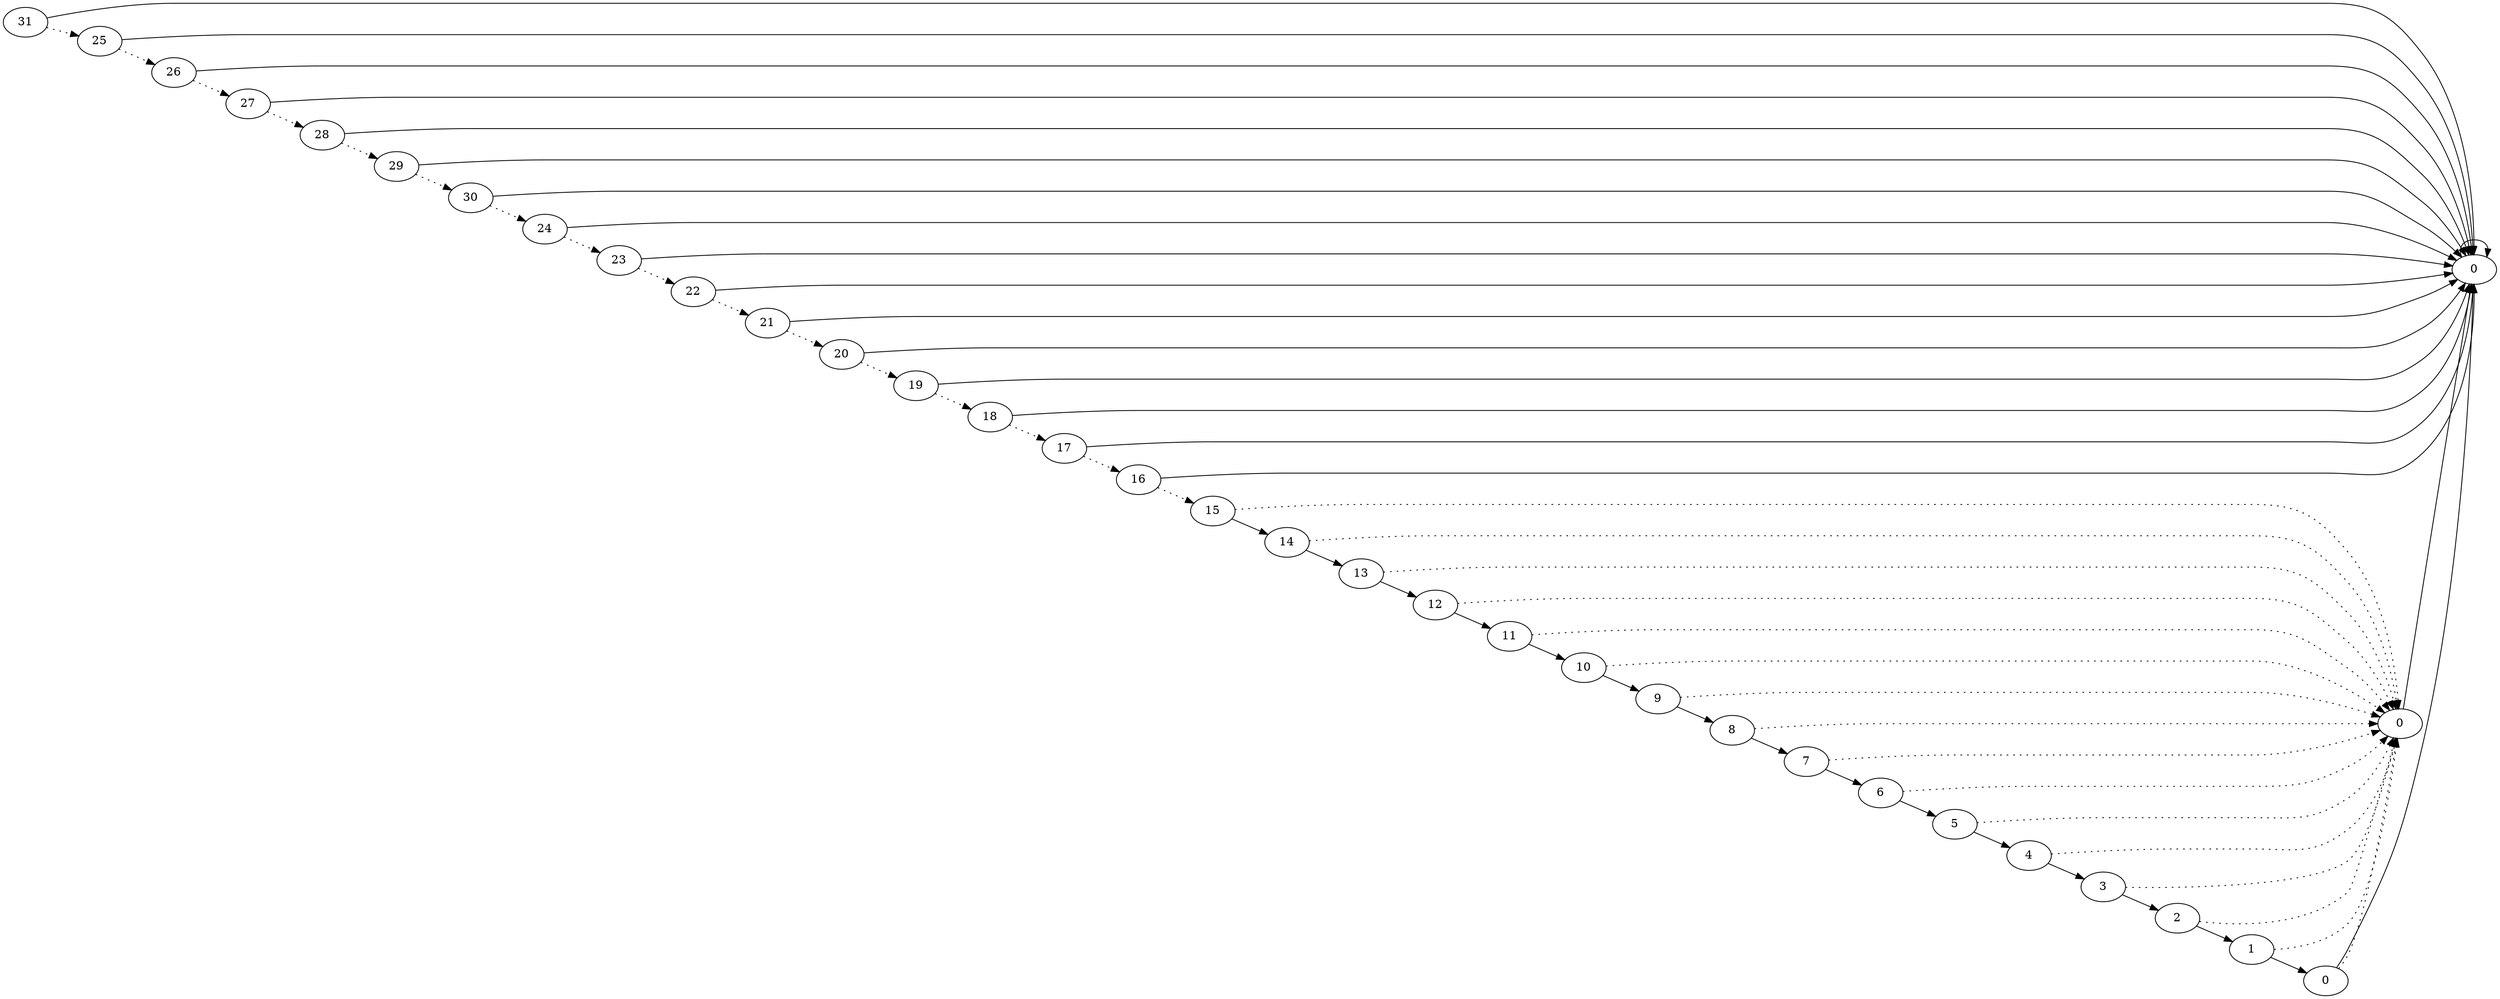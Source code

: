 strict digraph take {
rankdir="LR";
0 [label="0"]
0 -> 0 [style=dotted];
0 -> 0 [style=filled];
1 [label="0"]
1 -> 0 [style=dotted];
1 -> 0 [style=filled];
2 [label="0"]
2 -> 1 [style=dotted];
2 -> 0 [style=filled];
3 [label="1"]
3 -> 1 [style=dotted];
3 -> 2 [style=filled];
4 [label="2"]
4 -> 1 [style=dotted];
4 -> 3 [style=filled];
5 [label="3"]
5 -> 1 [style=dotted];
5 -> 4 [style=filled];
6 [label="4"]
6 -> 1 [style=dotted];
6 -> 5 [style=filled];
7 [label="5"]
7 -> 1 [style=dotted];
7 -> 6 [style=filled];
8 [label="6"]
8 -> 1 [style=dotted];
8 -> 7 [style=filled];
9 [label="7"]
9 -> 1 [style=dotted];
9 -> 8 [style=filled];
10 [label="8"]
10 -> 1 [style=dotted];
10 -> 9 [style=filled];
11 [label="9"]
11 -> 1 [style=dotted];
11 -> 10 [style=filled];
12 [label="10"]
12 -> 1 [style=dotted];
12 -> 11 [style=filled];
13 [label="11"]
13 -> 1 [style=dotted];
13 -> 12 [style=filled];
14 [label="12"]
14 -> 1 [style=dotted];
14 -> 13 [style=filled];
15 [label="13"]
15 -> 1 [style=dotted];
15 -> 14 [style=filled];
16 [label="14"]
16 -> 1 [style=dotted];
16 -> 15 [style=filled];
17 [label="15"]
17 -> 1 [style=dotted];
17 -> 16 [style=filled];
18 [label="16"]
18 -> 17 [style=dotted];
18 -> 0 [style=filled];
19 [label="17"]
19 -> 18 [style=dotted];
19 -> 0 [style=filled];
20 [label="18"]
20 -> 19 [style=dotted];
20 -> 0 [style=filled];
21 [label="19"]
21 -> 20 [style=dotted];
21 -> 0 [style=filled];
22 [label="20"]
22 -> 21 [style=dotted];
22 -> 0 [style=filled];
23 [label="21"]
23 -> 22 [style=dotted];
23 -> 0 [style=filled];
24 [label="22"]
24 -> 23 [style=dotted];
24 -> 0 [style=filled];
25 [label="23"]
25 -> 24 [style=dotted];
25 -> 0 [style=filled];
26 [label="24"]
26 -> 25 [style=dotted];
26 -> 0 [style=filled];
27 [label="30"]
27 -> 26 [style=dotted];
27 -> 0 [style=filled];
28 [label="29"]
28 -> 27 [style=dotted];
28 -> 0 [style=filled];
29 [label="28"]
29 -> 28 [style=dotted];
29 -> 0 [style=filled];
30 [label="27"]
30 -> 29 [style=dotted];
30 -> 0 [style=filled];
31 [label="26"]
31 -> 30 [style=dotted];
31 -> 0 [style=filled];
32 [label="25"]
32 -> 31 [style=dotted];
32 -> 0 [style=filled];
33 [label="31"]
33 -> 32 [style=dotted];
33 -> 0 [style=filled];
}
